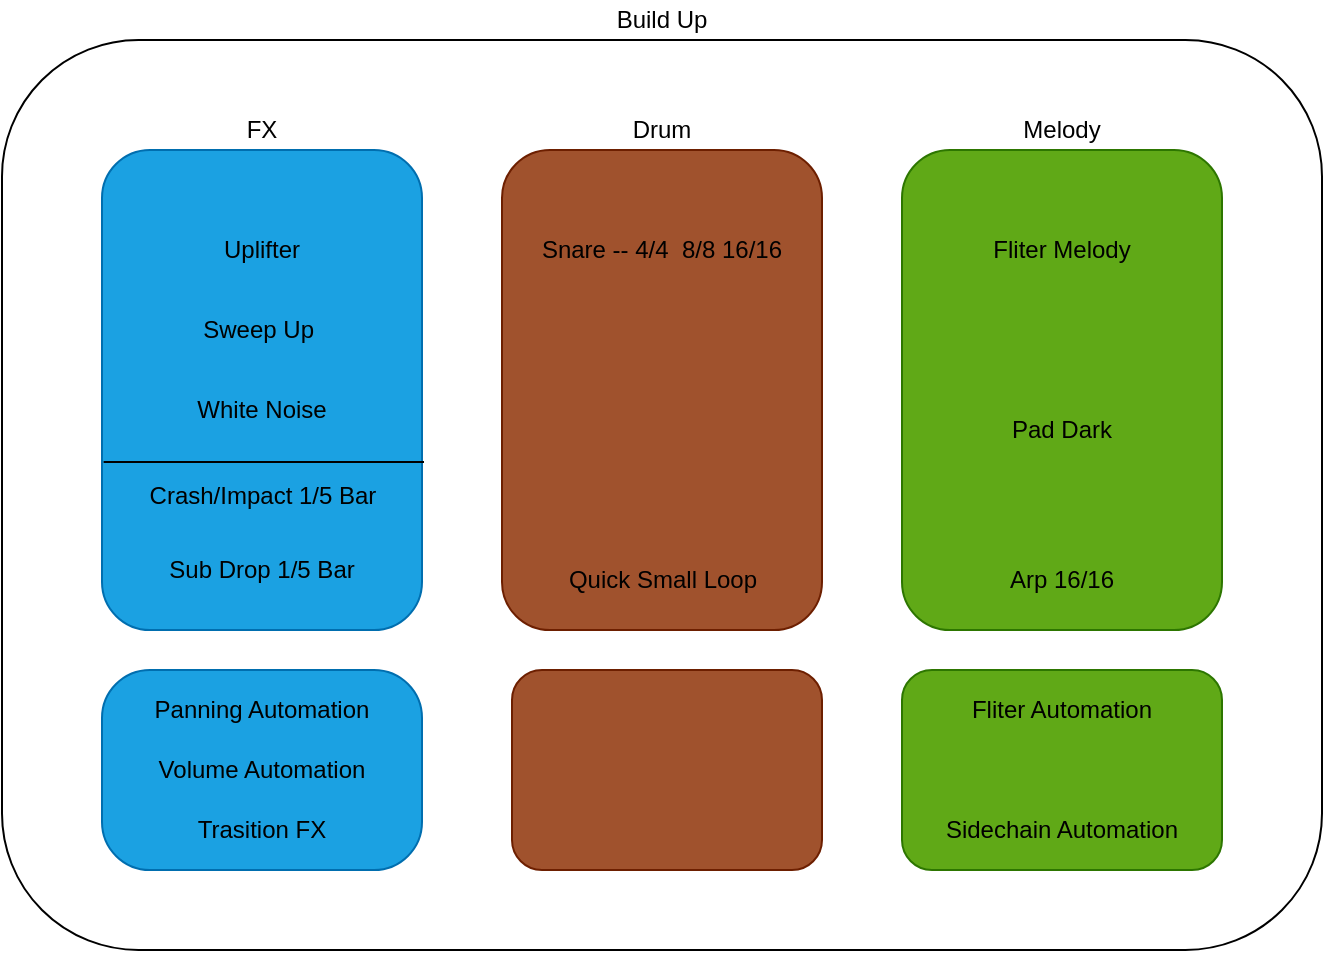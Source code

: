 <mxfile version="13.5.9" type="github">
  <diagram id="prtHgNgQTEPvFCAcTncT" name="Page-1">
    <mxGraphModel dx="731" dy="459" grid="1" gridSize="10" guides="1" tooltips="1" connect="1" arrows="1" fold="1" page="1" pageScale="1" pageWidth="827" pageHeight="1169" math="0" shadow="0">
      <root>
        <mxCell id="0" />
        <mxCell id="1" parent="0" />
        <mxCell id="m0RZPSVap7t2fpv9oxeb-20" value="" style="rounded=1;whiteSpace=wrap;html=1;" parent="1" vertex="1">
          <mxGeometry x="70" y="305" width="660" height="455" as="geometry" />
        </mxCell>
        <mxCell id="m0RZPSVap7t2fpv9oxeb-1" value="" style="rounded=1;whiteSpace=wrap;html=1;fillColor=#1ba1e2;strokeColor=#006EAF;fontColor=#ffffff;" parent="1" vertex="1">
          <mxGeometry x="120" y="360" width="160" height="240" as="geometry" />
        </mxCell>
        <mxCell id="m0RZPSVap7t2fpv9oxeb-5" value="Uplifter" style="text;html=1;strokeColor=none;fillColor=none;align=center;verticalAlign=middle;whiteSpace=wrap;rounded=0;" parent="1" vertex="1">
          <mxGeometry x="155" y="400" width="90" height="20" as="geometry" />
        </mxCell>
        <mxCell id="m0RZPSVap7t2fpv9oxeb-6" value="Sweep Up&amp;nbsp;" style="text;html=1;strokeColor=none;fillColor=none;align=center;verticalAlign=middle;whiteSpace=wrap;rounded=0;" parent="1" vertex="1">
          <mxGeometry x="120" y="440" width="160" height="20" as="geometry" />
        </mxCell>
        <mxCell id="m0RZPSVap7t2fpv9oxeb-7" value="White Noise" style="text;html=1;strokeColor=none;fillColor=none;align=center;verticalAlign=middle;whiteSpace=wrap;rounded=0;" parent="1" vertex="1">
          <mxGeometry x="150" y="480" width="100" height="20" as="geometry" />
        </mxCell>
        <mxCell id="m0RZPSVap7t2fpv9oxeb-8" value="FX" style="text;html=1;strokeColor=none;fillColor=none;align=center;verticalAlign=middle;whiteSpace=wrap;rounded=0;" parent="1" vertex="1">
          <mxGeometry x="180" y="340" width="40" height="20" as="geometry" />
        </mxCell>
        <mxCell id="m0RZPSVap7t2fpv9oxeb-9" value="" style="rounded=1;whiteSpace=wrap;html=1;strokeColor=#6D1F00;fontColor=#ffffff;fillColor=#a0522d;" parent="1" vertex="1">
          <mxGeometry x="320" y="360" width="160" height="240" as="geometry" />
        </mxCell>
        <mxCell id="m0RZPSVap7t2fpv9oxeb-11" value="Snare -- 4/4&amp;nbsp; 8/8 16/16" style="text;html=1;strokeColor=none;fillColor=none;align=center;verticalAlign=middle;whiteSpace=wrap;rounded=0;" parent="1" vertex="1">
          <mxGeometry x="305" y="400" width="190" height="20" as="geometry" />
        </mxCell>
        <mxCell id="m0RZPSVap7t2fpv9oxeb-12" value="Quick Small Loop" style="text;html=1;strokeColor=none;fillColor=none;align=center;verticalAlign=middle;whiteSpace=wrap;rounded=0;" parent="1" vertex="1">
          <mxGeometry x="337.5" y="565" width="125" height="20" as="geometry" />
        </mxCell>
        <mxCell id="m0RZPSVap7t2fpv9oxeb-13" value="Drum" style="text;html=1;strokeColor=none;fillColor=none;align=center;verticalAlign=middle;whiteSpace=wrap;rounded=0;" parent="1" vertex="1">
          <mxGeometry x="380" y="340" width="40" height="20" as="geometry" />
        </mxCell>
        <mxCell id="m0RZPSVap7t2fpv9oxeb-14" value="" style="rounded=1;whiteSpace=wrap;html=1;fillColor=#60a917;strokeColor=#2D7600;fontColor=#ffffff;" parent="1" vertex="1">
          <mxGeometry x="520" y="360" width="160" height="240" as="geometry" />
        </mxCell>
        <mxCell id="m0RZPSVap7t2fpv9oxeb-15" value="Fliter Melody" style="text;html=1;strokeColor=none;fillColor=none;align=center;verticalAlign=middle;whiteSpace=wrap;rounded=0;" parent="1" vertex="1">
          <mxGeometry x="550" y="400" width="100" height="20" as="geometry" />
        </mxCell>
        <mxCell id="m0RZPSVap7t2fpv9oxeb-18" value="Melody" style="text;html=1;strokeColor=none;fillColor=none;align=center;verticalAlign=middle;whiteSpace=wrap;rounded=0;" parent="1" vertex="1">
          <mxGeometry x="580" y="340" width="40" height="20" as="geometry" />
        </mxCell>
        <mxCell id="m0RZPSVap7t2fpv9oxeb-21" value="Build Up" style="text;html=1;strokeColor=none;fillColor=none;align=center;verticalAlign=middle;whiteSpace=wrap;rounded=0;" parent="1" vertex="1">
          <mxGeometry x="365" y="285" width="70" height="20" as="geometry" />
        </mxCell>
        <mxCell id="_SBC7PhoCTFk9qtBru0z-1" value="Crash/Impact 1/5 Bar" style="text;html=1;strokeColor=none;fillColor=none;align=center;verticalAlign=middle;whiteSpace=wrap;rounded=0;" parent="1" vertex="1">
          <mxGeometry x="127.5" y="522.5" width="145" height="20" as="geometry" />
        </mxCell>
        <mxCell id="_SBC7PhoCTFk9qtBru0z-2" value="Pad Dark" style="text;html=1;strokeColor=none;fillColor=none;align=center;verticalAlign=middle;whiteSpace=wrap;rounded=0;" parent="1" vertex="1">
          <mxGeometry x="555" y="490" width="90" height="20" as="geometry" />
        </mxCell>
        <mxCell id="_SBC7PhoCTFk9qtBru0z-3" value="" style="rounded=1;whiteSpace=wrap;html=1;fillColor=#1ba1e2;arcSize=24;strokeColor=#006EAF;fontColor=#ffffff;" parent="1" vertex="1">
          <mxGeometry x="120" y="620" width="160" height="100" as="geometry" />
        </mxCell>
        <mxCell id="_SBC7PhoCTFk9qtBru0z-4" value="Panning Automation" style="text;html=1;strokeColor=none;fillColor=none;align=center;verticalAlign=middle;whiteSpace=wrap;rounded=0;" parent="1" vertex="1">
          <mxGeometry x="130" y="630" width="140" height="20" as="geometry" />
        </mxCell>
        <mxCell id="_SBC7PhoCTFk9qtBru0z-5" value="Trasition FX" style="text;html=1;strokeColor=none;fillColor=none;align=center;verticalAlign=middle;whiteSpace=wrap;rounded=0;" parent="1" vertex="1">
          <mxGeometry x="160" y="690" width="80" height="20" as="geometry" />
        </mxCell>
        <mxCell id="_SBC7PhoCTFk9qtBru0z-6" value="Volume Automation" style="text;html=1;strokeColor=none;fillColor=none;align=center;verticalAlign=middle;whiteSpace=wrap;rounded=0;" parent="1" vertex="1">
          <mxGeometry x="130" y="660" width="140" height="20" as="geometry" />
        </mxCell>
        <mxCell id="_SBC7PhoCTFk9qtBru0z-8" value="" style="rounded=1;whiteSpace=wrap;html=1;fillColor=#a0522d;strokeColor=#6D1F00;fontColor=#ffffff;" parent="1" vertex="1">
          <mxGeometry x="325" y="620" width="155" height="100" as="geometry" />
        </mxCell>
        <mxCell id="_SBC7PhoCTFk9qtBru0z-11" value="Arp 16/16" style="text;html=1;strokeColor=none;fillColor=none;align=center;verticalAlign=middle;whiteSpace=wrap;rounded=0;" parent="1" vertex="1">
          <mxGeometry x="555" y="565" width="90" height="20" as="geometry" />
        </mxCell>
        <mxCell id="_SBC7PhoCTFk9qtBru0z-12" value="" style="rounded=1;whiteSpace=wrap;html=1;fillColor=#60a917;strokeColor=#2D7600;fontColor=#ffffff;" parent="1" vertex="1">
          <mxGeometry x="520" y="620" width="160" height="100" as="geometry" />
        </mxCell>
        <mxCell id="_SBC7PhoCTFk9qtBru0z-13" value="Fliter Automation" style="text;html=1;strokeColor=none;fillColor=none;align=center;verticalAlign=middle;whiteSpace=wrap;rounded=0;" parent="1" vertex="1">
          <mxGeometry x="535" y="630" width="130" height="20" as="geometry" />
        </mxCell>
        <mxCell id="_SBC7PhoCTFk9qtBru0z-15" value="Sidechain Automation" style="text;html=1;strokeColor=none;fillColor=none;align=center;verticalAlign=middle;whiteSpace=wrap;rounded=0;" parent="1" vertex="1">
          <mxGeometry x="530" y="690" width="140" height="20" as="geometry" />
        </mxCell>
        <mxCell id="JIbGigGeMl1hhgeZxe_j-1" value="Sub Drop 1/5 Bar" style="text;html=1;strokeColor=none;fillColor=none;align=center;verticalAlign=middle;whiteSpace=wrap;rounded=0;" parent="1" vertex="1">
          <mxGeometry x="145" y="560" width="110" height="20" as="geometry" />
        </mxCell>
        <mxCell id="JIbGigGeMl1hhgeZxe_j-2" value="" style="endArrow=none;html=1;strokeWidth=1;exitX=0.005;exitY=0.65;exitDx=0;exitDy=0;exitPerimeter=0;fontSize=8;" parent="1" source="m0RZPSVap7t2fpv9oxeb-1" edge="1">
          <mxGeometry width="50" height="50" relative="1" as="geometry">
            <mxPoint x="10" y="480" as="sourcePoint" />
            <mxPoint x="281" y="516" as="targetPoint" />
          </mxGeometry>
        </mxCell>
      </root>
    </mxGraphModel>
  </diagram>
</mxfile>
